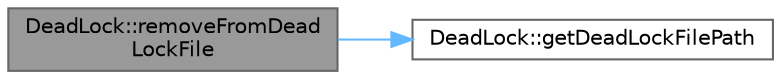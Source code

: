 digraph "DeadLock::removeFromDeadLockFile"
{
 // INTERACTIVE_SVG=YES
 // LATEX_PDF_SIZE
  bgcolor="transparent";
  edge [fontname=Helvetica,fontsize=10,labelfontname=Helvetica,labelfontsize=10];
  node [fontname=Helvetica,fontsize=10,shape=box,height=0.2,width=0.4];
  rankdir="LR";
  Node1 [id="Node000001",label="DeadLock::removeFromDead\lLockFile",height=0.2,width=0.4,color="gray40", fillcolor="grey60", style="filled", fontcolor="black",tooltip=" "];
  Node1 -> Node2 [id="edge1_Node000001_Node000002",color="steelblue1",style="solid",tooltip=" "];
  Node2 [id="Node000002",label="DeadLock::getDeadLockFilePath",height=0.2,width=0.4,color="grey40", fillcolor="white", style="filled",URL="$class_dead_lock.html#a6811fc88384414398c3ee0c8c95ea11c",tooltip="Returns path of dead.lock file."];
}
